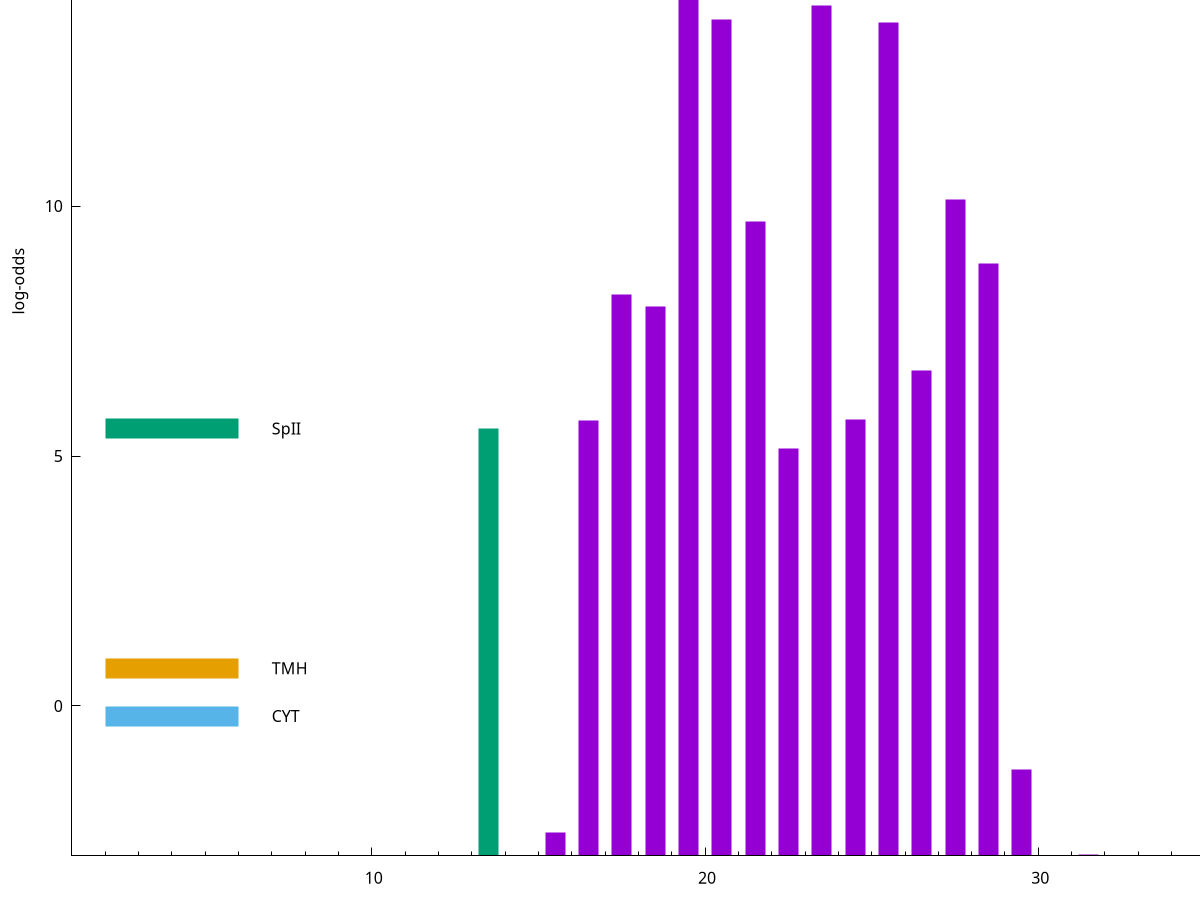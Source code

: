 set title "LipoP predictions for SRR5666509.gff"
set size 2., 1.4
set xrange [1:70] 
set mxtics 10
set yrange [-3:20]
set y2range [0:23]
set ylabel "log-odds"
set term postscript eps color solid "Helvetica" 30
set output "SRR5666509.gff2.eps"
set arrow from 2,18.9573 to 6,18.9573 nohead lt 1 lw 20
set label "SpI" at 7,18.9573
set arrow from 2,5.55001 to 6,5.55001 nohead lt 2 lw 20
set label "SpII" at 7,5.55001
set arrow from 2,0.75312 to 6,0.75312 nohead lt 4 lw 20
set label "TMH" at 7,0.75312
set arrow from 2,-0.200913 to 6,-0.200913 nohead lt 3 lw 20
set label "CYT" at 7,-0.200913
set arrow from 2,18.9573 to 6,18.9573 nohead lt 1 lw 20
set label "SpI" at 7,18.9573
# NOTE: The scores below are the log-odds scores with the threshold
# NOTE: subtracted (a hack to make gnuplot make the histogram all
# NOTE: look nice).
plot "-" axes x1y2 title "" with impulses lt 2 lw 20, "-" axes x1y2 title "" with impulses lt 1 lw 20
13.500000 8.550010
e
19.500000 21.819000
23.500000 17.007200
20.500000 16.742900
25.500000 16.682700
27.500000 13.124000
21.500000 12.683370
28.500000 11.844190
17.500000 11.226990
18.500000 10.996630
26.500000 9.706470
24.500000 8.729060
16.500000 8.712780
22.500000 8.159930
29.500000 1.721230
15.500000 0.462560
31.500000 0.022550
e
exit
